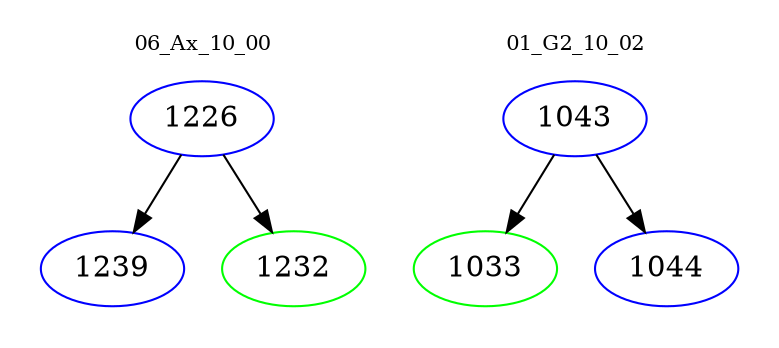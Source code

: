 digraph{
subgraph cluster_0 {
color = white
label = "06_Ax_10_00";
fontsize=10;
T0_1226 [label="1226", color="blue"]
T0_1226 -> T0_1239 [color="black"]
T0_1239 [label="1239", color="blue"]
T0_1226 -> T0_1232 [color="black"]
T0_1232 [label="1232", color="green"]
}
subgraph cluster_1 {
color = white
label = "01_G2_10_02";
fontsize=10;
T1_1043 [label="1043", color="blue"]
T1_1043 -> T1_1033 [color="black"]
T1_1033 [label="1033", color="green"]
T1_1043 -> T1_1044 [color="black"]
T1_1044 [label="1044", color="blue"]
}
}
